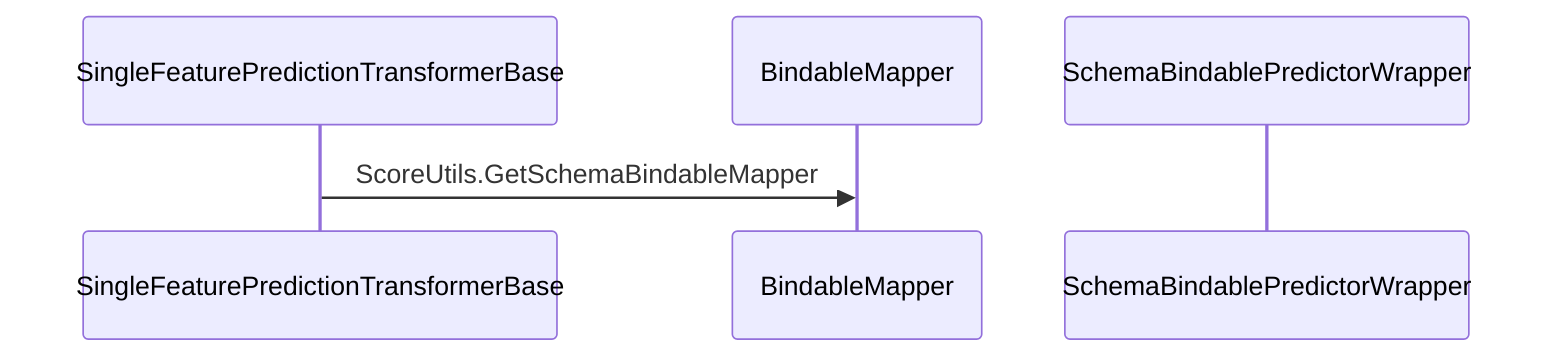 sequenceDiagram 
    participant  SFPTB as  SingleFeaturePredictionTransformerBase
    participant  BM as  BindableMapper
    participant  SBPW as  SchemaBindablePredictorWrapper
      SFPTB->>BM: ScoreUtils.GetSchemaBindableMapper